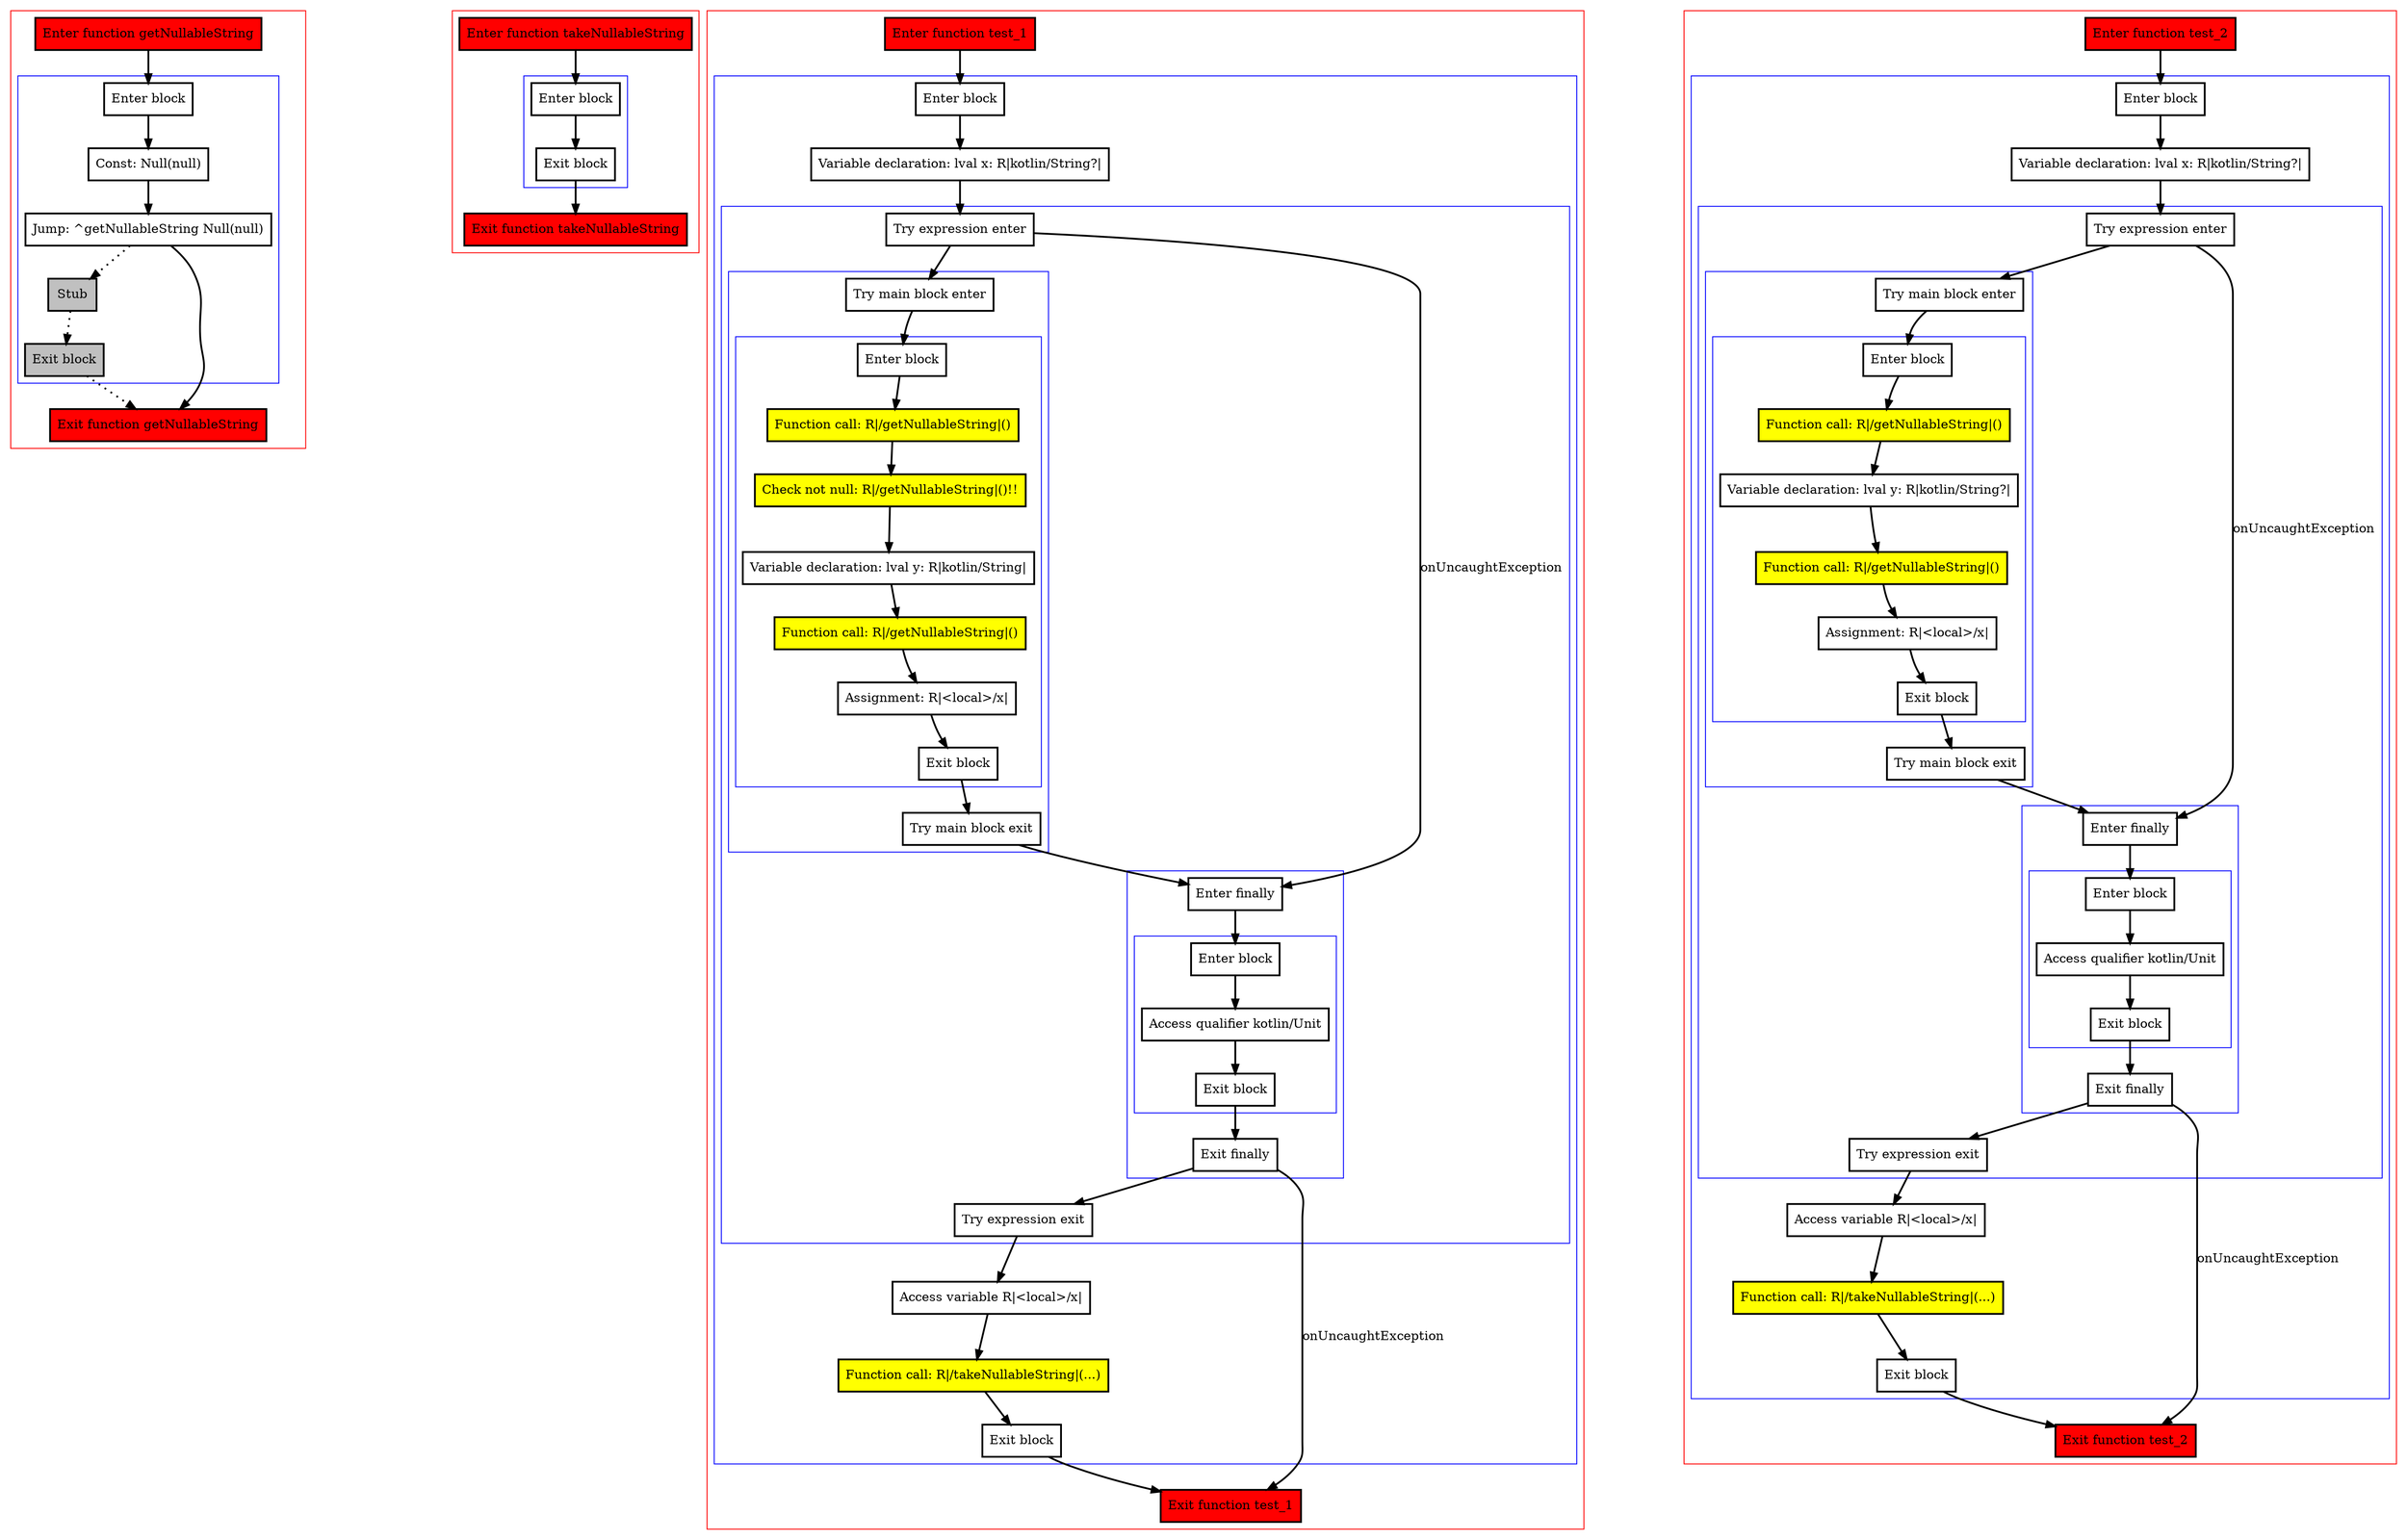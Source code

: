 digraph initializationInTry_kt {
    graph [nodesep=3]
    node [shape=box penwidth=2]
    edge [penwidth=2]

    subgraph cluster_0 {
        color=red
        0 [label="Enter function getNullableString" style="filled" fillcolor=red];
        subgraph cluster_1 {
            color=blue
            1 [label="Enter block"];
            2 [label="Const: Null(null)"];
            3 [label="Jump: ^getNullableString Null(null)"];
            4 [label="Stub" style="filled" fillcolor=gray];
            5 [label="Exit block" style="filled" fillcolor=gray];
        }
        6 [label="Exit function getNullableString" style="filled" fillcolor=red];
    }
    0 -> {1};
    1 -> {2};
    2 -> {3};
    3 -> {6};
    3 -> {4} [style=dotted];
    4 -> {5} [style=dotted];
    5 -> {6} [style=dotted];

    subgraph cluster_2 {
        color=red
        7 [label="Enter function takeNullableString" style="filled" fillcolor=red];
        subgraph cluster_3 {
            color=blue
            8 [label="Enter block"];
            9 [label="Exit block"];
        }
        10 [label="Exit function takeNullableString" style="filled" fillcolor=red];
    }
    7 -> {8};
    8 -> {9};
    9 -> {10};

    subgraph cluster_4 {
        color=red
        11 [label="Enter function test_1" style="filled" fillcolor=red];
        subgraph cluster_5 {
            color=blue
            12 [label="Enter block"];
            13 [label="Variable declaration: lval x: R|kotlin/String?|"];
            subgraph cluster_6 {
                color=blue
                14 [label="Try expression enter"];
                subgraph cluster_7 {
                    color=blue
                    15 [label="Try main block enter"];
                    subgraph cluster_8 {
                        color=blue
                        16 [label="Enter block"];
                        17 [label="Function call: R|/getNullableString|()" style="filled" fillcolor=yellow];
                        18 [label="Check not null: R|/getNullableString|()!!" style="filled" fillcolor=yellow];
                        19 [label="Variable declaration: lval y: R|kotlin/String|"];
                        20 [label="Function call: R|/getNullableString|()" style="filled" fillcolor=yellow];
                        21 [label="Assignment: R|<local>/x|"];
                        22 [label="Exit block"];
                    }
                    23 [label="Try main block exit"];
                }
                subgraph cluster_9 {
                    color=blue
                    24 [label="Enter finally"];
                    subgraph cluster_10 {
                        color=blue
                        25 [label="Enter block"];
                        26 [label="Access qualifier kotlin/Unit"];
                        27 [label="Exit block"];
                    }
                    28 [label="Exit finally"];
                }
                29 [label="Try expression exit"];
            }
            30 [label="Access variable R|<local>/x|"];
            31 [label="Function call: R|/takeNullableString|(...)" style="filled" fillcolor=yellow];
            32 [label="Exit block"];
        }
        33 [label="Exit function test_1" style="filled" fillcolor=red];
    }
    11 -> {12};
    12 -> {13};
    13 -> {14};
    14 -> {15};
    14 -> {24} [label="onUncaughtException"];
    15 -> {16};
    16 -> {17};
    17 -> {18};
    18 -> {19};
    19 -> {20};
    20 -> {21};
    21 -> {22};
    22 -> {23};
    23 -> {24};
    24 -> {25};
    25 -> {26};
    26 -> {27};
    27 -> {28};
    28 -> {29};
    28 -> {33} [label="onUncaughtException"];
    29 -> {30};
    30 -> {31};
    31 -> {32};
    32 -> {33};

    subgraph cluster_11 {
        color=red
        34 [label="Enter function test_2" style="filled" fillcolor=red];
        subgraph cluster_12 {
            color=blue
            35 [label="Enter block"];
            36 [label="Variable declaration: lval x: R|kotlin/String?|"];
            subgraph cluster_13 {
                color=blue
                37 [label="Try expression enter"];
                subgraph cluster_14 {
                    color=blue
                    38 [label="Try main block enter"];
                    subgraph cluster_15 {
                        color=blue
                        39 [label="Enter block"];
                        40 [label="Function call: R|/getNullableString|()" style="filled" fillcolor=yellow];
                        41 [label="Variable declaration: lval y: R|kotlin/String?|"];
                        42 [label="Function call: R|/getNullableString|()" style="filled" fillcolor=yellow];
                        43 [label="Assignment: R|<local>/x|"];
                        44 [label="Exit block"];
                    }
                    45 [label="Try main block exit"];
                }
                subgraph cluster_16 {
                    color=blue
                    46 [label="Enter finally"];
                    subgraph cluster_17 {
                        color=blue
                        47 [label="Enter block"];
                        48 [label="Access qualifier kotlin/Unit"];
                        49 [label="Exit block"];
                    }
                    50 [label="Exit finally"];
                }
                51 [label="Try expression exit"];
            }
            52 [label="Access variable R|<local>/x|"];
            53 [label="Function call: R|/takeNullableString|(...)" style="filled" fillcolor=yellow];
            54 [label="Exit block"];
        }
        55 [label="Exit function test_2" style="filled" fillcolor=red];
    }
    34 -> {35};
    35 -> {36};
    36 -> {37};
    37 -> {38};
    37 -> {46} [label="onUncaughtException"];
    38 -> {39};
    39 -> {40};
    40 -> {41};
    41 -> {42};
    42 -> {43};
    43 -> {44};
    44 -> {45};
    45 -> {46};
    46 -> {47};
    47 -> {48};
    48 -> {49};
    49 -> {50};
    50 -> {51};
    50 -> {55} [label="onUncaughtException"];
    51 -> {52};
    52 -> {53};
    53 -> {54};
    54 -> {55};

}
